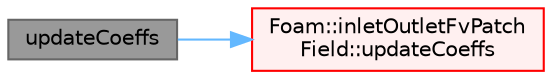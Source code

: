 digraph "updateCoeffs"
{
 // LATEX_PDF_SIZE
  bgcolor="transparent";
  edge [fontname=Helvetica,fontsize=10,labelfontname=Helvetica,labelfontsize=10];
  node [fontname=Helvetica,fontsize=10,shape=box,height=0.2,width=0.4];
  rankdir="LR";
  Node1 [id="Node000001",label="updateCoeffs",height=0.2,width=0.4,color="gray40", fillcolor="grey60", style="filled", fontcolor="black",tooltip=" "];
  Node1 -> Node2 [id="edge1_Node000001_Node000002",color="steelblue1",style="solid",tooltip=" "];
  Node2 [id="Node000002",label="Foam::inletOutletFvPatch\lField::updateCoeffs",height=0.2,width=0.4,color="red", fillcolor="#FFF0F0", style="filled",URL="$classFoam_1_1inletOutletFvPatchField.html#a7e24eafac629d3733181cd942d4c902f",tooltip=" "];
}
